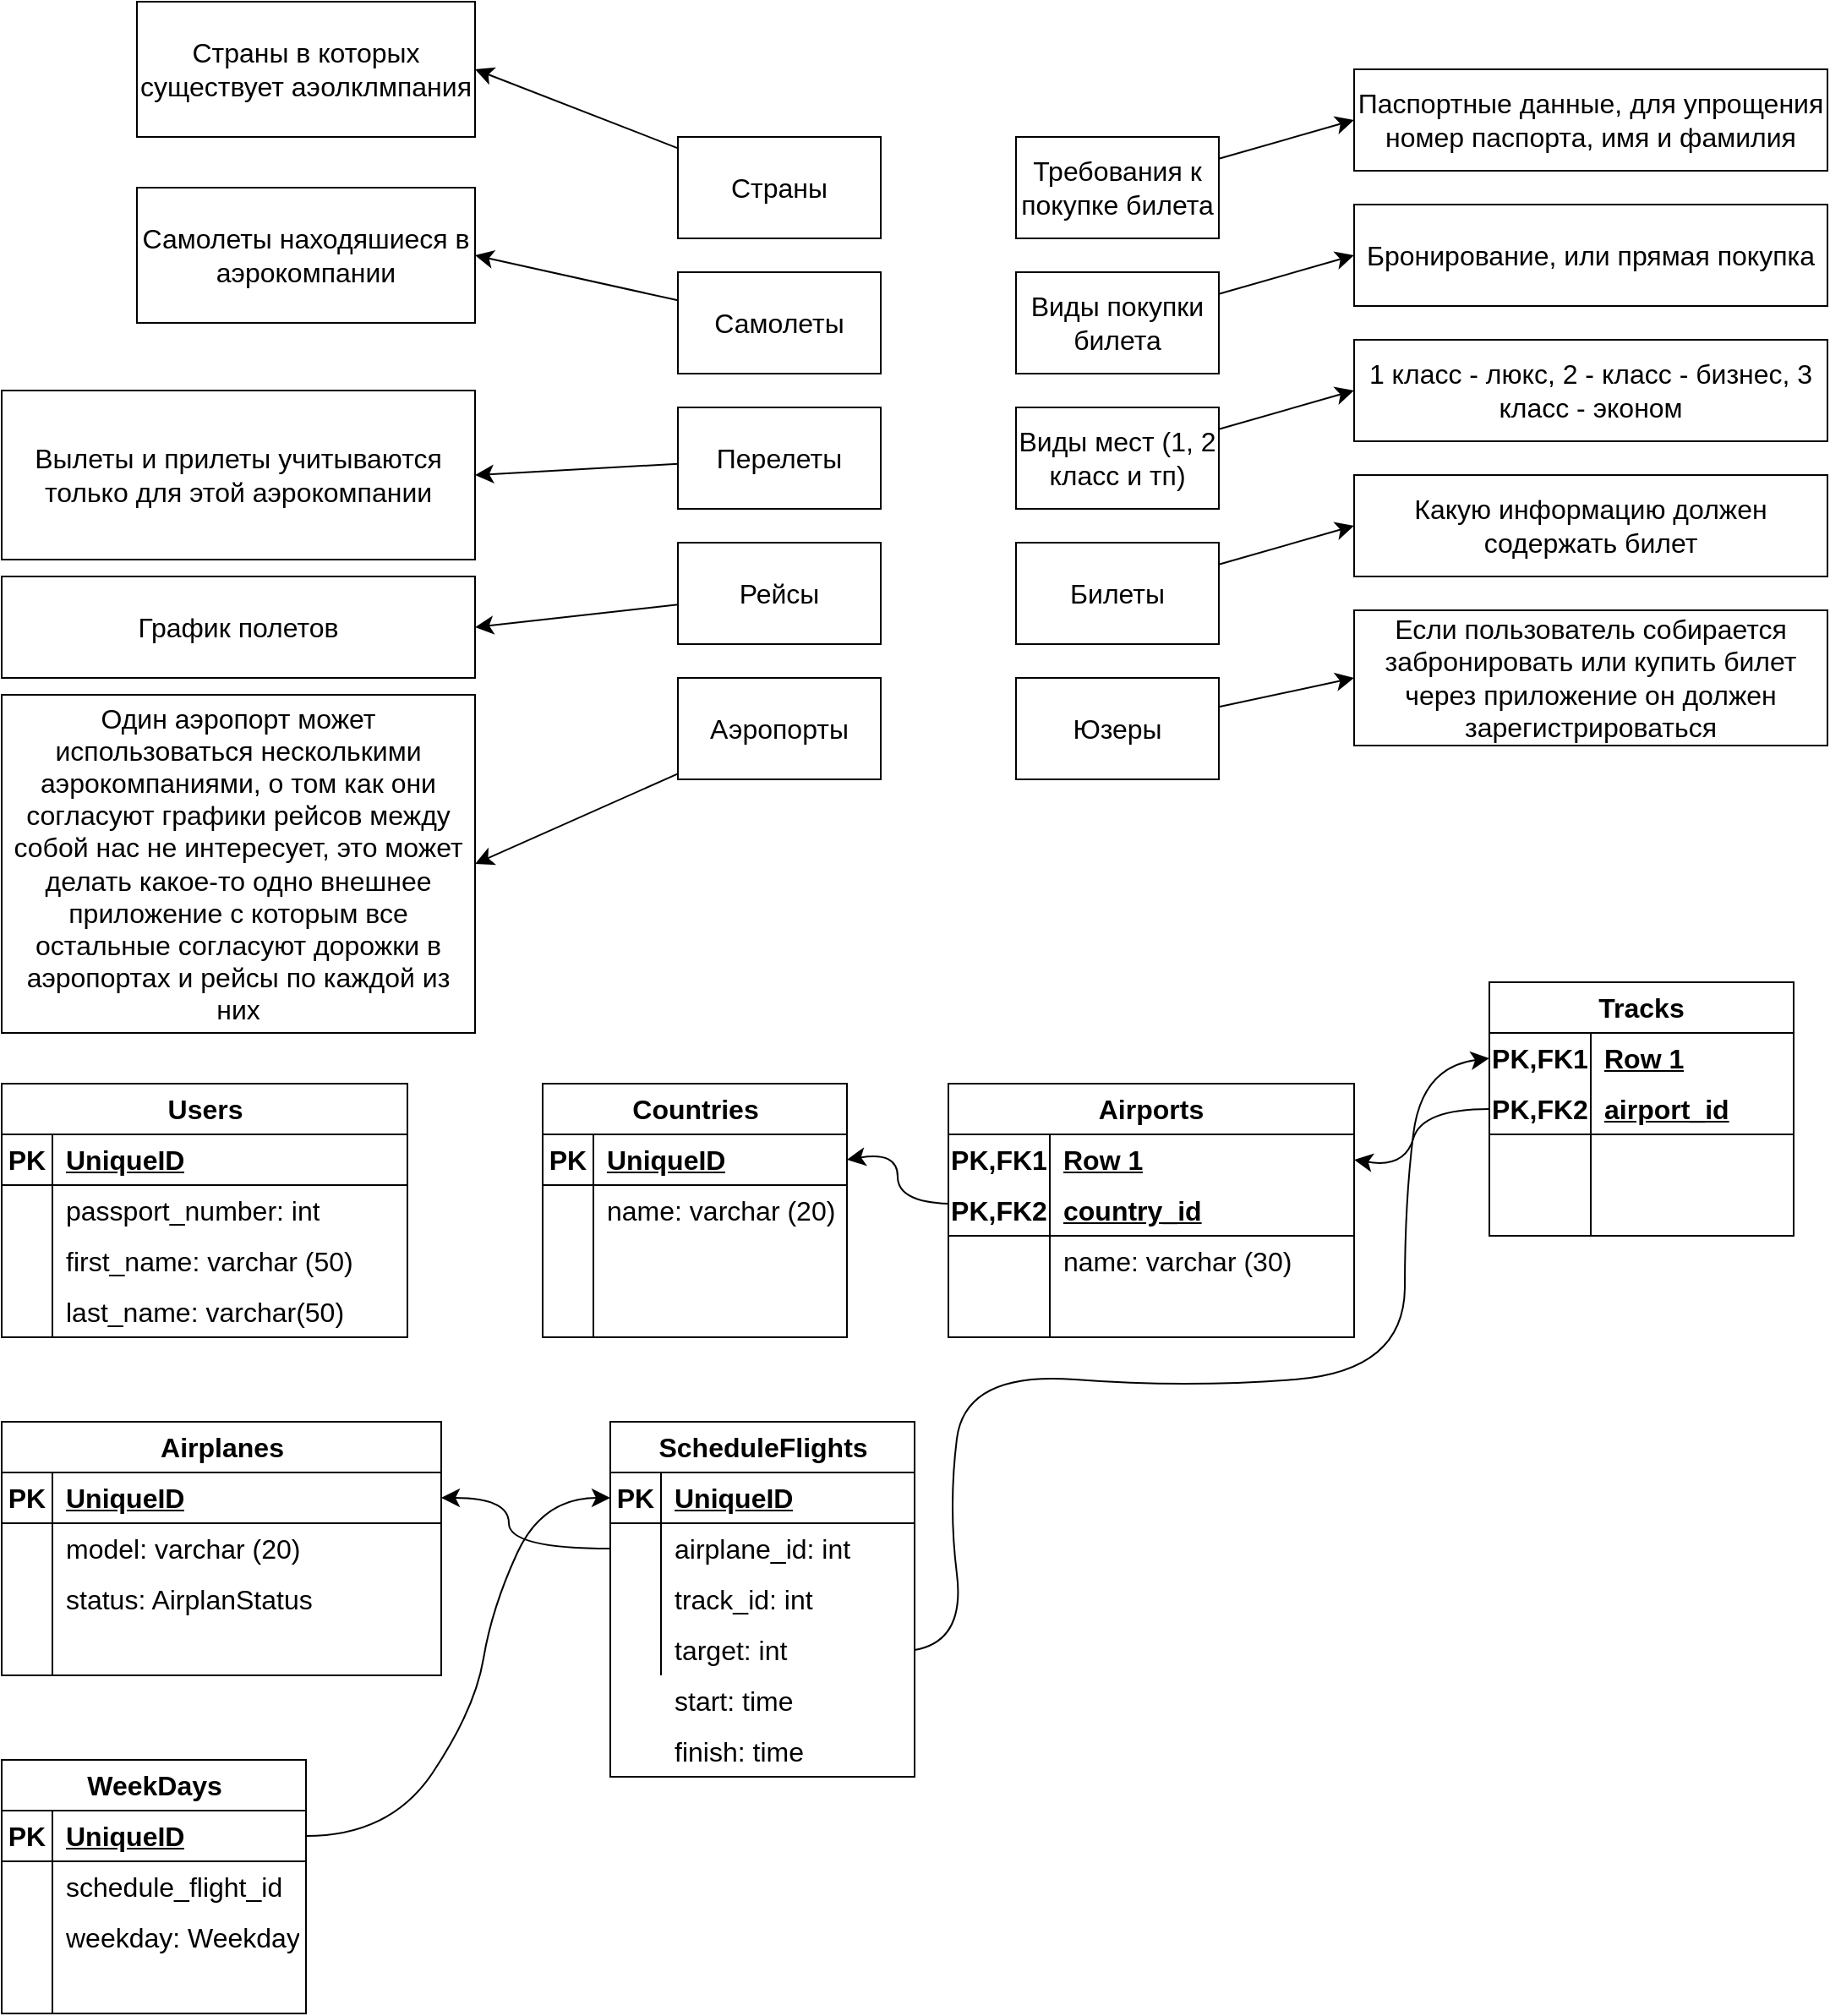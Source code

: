 <mxfile version="21.7.1" type="github">
  <diagram name="Страница — 1" id="S32pBR1Yxwfq7q0BbaRL">
    <mxGraphModel dx="2234" dy="1232" grid="1" gridSize="10" guides="1" tooltips="1" connect="1" arrows="1" fold="1" page="0" pageScale="1" pageWidth="827" pageHeight="1169" math="1" shadow="0">
      <root>
        <mxCell id="0" />
        <mxCell id="1" parent="0" />
        <mxCell id="brX-JjY1KmQOTWcL1tL5-14" style="edgeStyle=none;curved=1;rounded=0;orthogonalLoop=1;jettySize=auto;html=1;entryX=1;entryY=0.5;entryDx=0;entryDy=0;fontSize=12;startSize=8;endSize=8;" parent="1" source="brX-JjY1KmQOTWcL1tL5-3" target="brX-JjY1KmQOTWcL1tL5-13" edge="1">
          <mxGeometry relative="1" as="geometry" />
        </mxCell>
        <mxCell id="brX-JjY1KmQOTWcL1tL5-3" value="Страны" style="rounded=0;whiteSpace=wrap;html=1;fontSize=16;" parent="1" vertex="1">
          <mxGeometry x="-320" y="-80" width="120" height="60" as="geometry" />
        </mxCell>
        <mxCell id="brX-JjY1KmQOTWcL1tL5-23" style="edgeStyle=none;curved=1;rounded=0;orthogonalLoop=1;jettySize=auto;html=1;entryX=0;entryY=0.5;entryDx=0;entryDy=0;fontSize=12;startSize=8;endSize=8;" parent="1" source="brX-JjY1KmQOTWcL1tL5-4" target="brX-JjY1KmQOTWcL1tL5-22" edge="1">
          <mxGeometry relative="1" as="geometry" />
        </mxCell>
        <mxCell id="brX-JjY1KmQOTWcL1tL5-4" value="Требования к покупке билета" style="rounded=0;whiteSpace=wrap;html=1;fontSize=16;" parent="1" vertex="1">
          <mxGeometry x="-120" y="-80" width="120" height="60" as="geometry" />
        </mxCell>
        <mxCell id="brX-JjY1KmQOTWcL1tL5-16" style="edgeStyle=none;curved=1;rounded=0;orthogonalLoop=1;jettySize=auto;html=1;entryX=1;entryY=0.5;entryDx=0;entryDy=0;fontSize=12;startSize=8;endSize=8;" parent="1" source="brX-JjY1KmQOTWcL1tL5-5" target="brX-JjY1KmQOTWcL1tL5-15" edge="1">
          <mxGeometry relative="1" as="geometry" />
        </mxCell>
        <mxCell id="brX-JjY1KmQOTWcL1tL5-5" value="Самолеты" style="rounded=0;whiteSpace=wrap;html=1;fontSize=16;" parent="1" vertex="1">
          <mxGeometry x="-320" width="120" height="60" as="geometry" />
        </mxCell>
        <mxCell id="brX-JjY1KmQOTWcL1tL5-8" style="edgeStyle=none;curved=1;rounded=0;orthogonalLoop=1;jettySize=auto;html=1;entryX=1;entryY=0.5;entryDx=0;entryDy=0;fontSize=12;startSize=8;endSize=8;" parent="1" source="brX-JjY1KmQOTWcL1tL5-6" target="brX-JjY1KmQOTWcL1tL5-7" edge="1">
          <mxGeometry relative="1" as="geometry" />
        </mxCell>
        <mxCell id="brX-JjY1KmQOTWcL1tL5-6" value="Перелеты" style="rounded=0;whiteSpace=wrap;html=1;fontSize=16;" parent="1" vertex="1">
          <mxGeometry x="-320" y="80" width="120" height="60" as="geometry" />
        </mxCell>
        <mxCell id="brX-JjY1KmQOTWcL1tL5-7" value="Вылеты и прилеты учитываются только для этой аэрокомпании" style="rounded=0;whiteSpace=wrap;html=1;fontSize=16;" parent="1" vertex="1">
          <mxGeometry x="-720" y="70" width="280" height="100" as="geometry" />
        </mxCell>
        <mxCell id="brX-JjY1KmQOTWcL1tL5-166" style="edgeStyle=none;curved=1;rounded=0;orthogonalLoop=1;jettySize=auto;html=1;entryX=1;entryY=0.5;entryDx=0;entryDy=0;fontSize=12;startSize=8;endSize=8;" parent="1" source="brX-JjY1KmQOTWcL1tL5-10" target="brX-JjY1KmQOTWcL1tL5-165" edge="1">
          <mxGeometry relative="1" as="geometry" />
        </mxCell>
        <mxCell id="brX-JjY1KmQOTWcL1tL5-10" value="Рейсы" style="rounded=0;whiteSpace=wrap;html=1;fontSize=16;" parent="1" vertex="1">
          <mxGeometry x="-320" y="160" width="120" height="60" as="geometry" />
        </mxCell>
        <mxCell id="brX-JjY1KmQOTWcL1tL5-25" style="edgeStyle=none;curved=1;rounded=0;orthogonalLoop=1;jettySize=auto;html=1;entryX=0;entryY=0.5;entryDx=0;entryDy=0;fontSize=12;startSize=8;endSize=8;" parent="1" source="brX-JjY1KmQOTWcL1tL5-11" target="brX-JjY1KmQOTWcL1tL5-24" edge="1">
          <mxGeometry relative="1" as="geometry" />
        </mxCell>
        <mxCell id="brX-JjY1KmQOTWcL1tL5-11" value="Виды покупки билета" style="rounded=0;whiteSpace=wrap;html=1;fontSize=16;" parent="1" vertex="1">
          <mxGeometry x="-120" width="120" height="60" as="geometry" />
        </mxCell>
        <mxCell id="brX-JjY1KmQOTWcL1tL5-28" style="edgeStyle=none;curved=1;rounded=0;orthogonalLoop=1;jettySize=auto;html=1;entryX=0;entryY=0.5;entryDx=0;entryDy=0;fontSize=12;startSize=8;endSize=8;" parent="1" source="brX-JjY1KmQOTWcL1tL5-12" target="brX-JjY1KmQOTWcL1tL5-26" edge="1">
          <mxGeometry relative="1" as="geometry" />
        </mxCell>
        <mxCell id="brX-JjY1KmQOTWcL1tL5-12" value="Виды мест (1, 2 класс и тп)" style="rounded=0;whiteSpace=wrap;html=1;fontSize=16;" parent="1" vertex="1">
          <mxGeometry x="-120" y="80" width="120" height="60" as="geometry" />
        </mxCell>
        <mxCell id="brX-JjY1KmQOTWcL1tL5-13" value="Страны в которых существует аэолклмпания" style="rounded=0;whiteSpace=wrap;html=1;fontSize=16;" parent="1" vertex="1">
          <mxGeometry x="-640" y="-160" width="200" height="80" as="geometry" />
        </mxCell>
        <mxCell id="brX-JjY1KmQOTWcL1tL5-15" value="Самолеты находяшиеся в аэрокомпании" style="rounded=0;whiteSpace=wrap;html=1;fontSize=16;" parent="1" vertex="1">
          <mxGeometry x="-640" y="-50" width="200" height="80" as="geometry" />
        </mxCell>
        <mxCell id="brX-JjY1KmQOTWcL1tL5-19" style="edgeStyle=none;curved=1;rounded=0;orthogonalLoop=1;jettySize=auto;html=1;entryX=1;entryY=0.5;entryDx=0;entryDy=0;fontSize=12;startSize=8;endSize=8;" parent="1" source="brX-JjY1KmQOTWcL1tL5-17" target="brX-JjY1KmQOTWcL1tL5-18" edge="1">
          <mxGeometry relative="1" as="geometry" />
        </mxCell>
        <mxCell id="brX-JjY1KmQOTWcL1tL5-17" value="Аэропорты" style="rounded=0;whiteSpace=wrap;html=1;fontSize=16;" parent="1" vertex="1">
          <mxGeometry x="-320" y="240" width="120" height="60" as="geometry" />
        </mxCell>
        <mxCell id="brX-JjY1KmQOTWcL1tL5-18" value="Один аэропорт может использоваться несколькими аэрокомпаниями, о том как они согласуют графики рейсов между собой нас не интересует, это может делать какое-то одно внешнее приложение с которым все остальные согласуют дорожки в аэропортах и рейсы по каждой из них" style="rounded=0;whiteSpace=wrap;html=1;fontSize=16;" parent="1" vertex="1">
          <mxGeometry x="-720" y="250" width="280" height="200" as="geometry" />
        </mxCell>
        <mxCell id="brX-JjY1KmQOTWcL1tL5-32" style="edgeStyle=none;curved=1;rounded=0;orthogonalLoop=1;jettySize=auto;html=1;entryX=0;entryY=0.5;entryDx=0;entryDy=0;fontSize=12;startSize=8;endSize=8;" parent="1" source="brX-JjY1KmQOTWcL1tL5-21" target="brX-JjY1KmQOTWcL1tL5-29" edge="1">
          <mxGeometry relative="1" as="geometry" />
        </mxCell>
        <mxCell id="brX-JjY1KmQOTWcL1tL5-21" value="Билеты" style="rounded=0;whiteSpace=wrap;html=1;fontSize=16;" parent="1" vertex="1">
          <mxGeometry x="-120" y="160" width="120" height="60" as="geometry" />
        </mxCell>
        <mxCell id="brX-JjY1KmQOTWcL1tL5-22" value="Паспортные данные, для упрощения номер паспорта, имя и фамилия" style="rounded=0;whiteSpace=wrap;html=1;fontSize=16;" parent="1" vertex="1">
          <mxGeometry x="80" y="-120" width="280" height="60" as="geometry" />
        </mxCell>
        <mxCell id="brX-JjY1KmQOTWcL1tL5-24" value="Бронирование, или прямая покупка" style="rounded=0;whiteSpace=wrap;html=1;fontSize=16;" parent="1" vertex="1">
          <mxGeometry x="80" y="-40" width="280" height="60" as="geometry" />
        </mxCell>
        <mxCell id="brX-JjY1KmQOTWcL1tL5-26" value="1 класс - люкс, 2 - класс - бизнес, 3 класс - эконом" style="rounded=0;whiteSpace=wrap;html=1;fontSize=16;" parent="1" vertex="1">
          <mxGeometry x="80" y="40" width="280" height="60" as="geometry" />
        </mxCell>
        <mxCell id="brX-JjY1KmQOTWcL1tL5-29" value="Какую информацию должен содержать билет" style="rounded=0;whiteSpace=wrap;html=1;fontSize=16;" parent="1" vertex="1">
          <mxGeometry x="80" y="120" width="280" height="60" as="geometry" />
        </mxCell>
        <mxCell id="brX-JjY1KmQOTWcL1tL5-33" value="Users" style="shape=table;startSize=30;container=1;collapsible=1;childLayout=tableLayout;fixedRows=1;rowLines=0;fontStyle=1;align=center;resizeLast=1;html=1;fontSize=16;" parent="1" vertex="1">
          <mxGeometry x="-720" y="480" width="240" height="150" as="geometry" />
        </mxCell>
        <mxCell id="brX-JjY1KmQOTWcL1tL5-34" value="" style="shape=tableRow;horizontal=0;startSize=0;swimlaneHead=0;swimlaneBody=0;fillColor=none;collapsible=0;dropTarget=0;points=[[0,0.5],[1,0.5]];portConstraint=eastwest;top=0;left=0;right=0;bottom=1;fontSize=16;" parent="brX-JjY1KmQOTWcL1tL5-33" vertex="1">
          <mxGeometry y="30" width="240" height="30" as="geometry" />
        </mxCell>
        <mxCell id="brX-JjY1KmQOTWcL1tL5-35" value="PK" style="shape=partialRectangle;connectable=0;fillColor=none;top=0;left=0;bottom=0;right=0;fontStyle=1;overflow=hidden;whiteSpace=wrap;html=1;fontSize=16;" parent="brX-JjY1KmQOTWcL1tL5-34" vertex="1">
          <mxGeometry width="30" height="30" as="geometry">
            <mxRectangle width="30" height="30" as="alternateBounds" />
          </mxGeometry>
        </mxCell>
        <mxCell id="brX-JjY1KmQOTWcL1tL5-36" value="UniqueID" style="shape=partialRectangle;connectable=0;fillColor=none;top=0;left=0;bottom=0;right=0;align=left;spacingLeft=6;fontStyle=5;overflow=hidden;whiteSpace=wrap;html=1;fontSize=16;" parent="brX-JjY1KmQOTWcL1tL5-34" vertex="1">
          <mxGeometry x="30" width="210" height="30" as="geometry">
            <mxRectangle width="210" height="30" as="alternateBounds" />
          </mxGeometry>
        </mxCell>
        <mxCell id="brX-JjY1KmQOTWcL1tL5-37" value="" style="shape=tableRow;horizontal=0;startSize=0;swimlaneHead=0;swimlaneBody=0;fillColor=none;collapsible=0;dropTarget=0;points=[[0,0.5],[1,0.5]];portConstraint=eastwest;top=0;left=0;right=0;bottom=0;fontSize=16;" parent="brX-JjY1KmQOTWcL1tL5-33" vertex="1">
          <mxGeometry y="60" width="240" height="30" as="geometry" />
        </mxCell>
        <mxCell id="brX-JjY1KmQOTWcL1tL5-38" value="" style="shape=partialRectangle;connectable=0;fillColor=none;top=0;left=0;bottom=0;right=0;editable=1;overflow=hidden;whiteSpace=wrap;html=1;fontSize=16;" parent="brX-JjY1KmQOTWcL1tL5-37" vertex="1">
          <mxGeometry width="30" height="30" as="geometry">
            <mxRectangle width="30" height="30" as="alternateBounds" />
          </mxGeometry>
        </mxCell>
        <mxCell id="brX-JjY1KmQOTWcL1tL5-39" value="passport_number: int" style="shape=partialRectangle;connectable=0;fillColor=none;top=0;left=0;bottom=0;right=0;align=left;spacingLeft=6;overflow=hidden;whiteSpace=wrap;html=1;fontSize=16;" parent="brX-JjY1KmQOTWcL1tL5-37" vertex="1">
          <mxGeometry x="30" width="210" height="30" as="geometry">
            <mxRectangle width="210" height="30" as="alternateBounds" />
          </mxGeometry>
        </mxCell>
        <mxCell id="brX-JjY1KmQOTWcL1tL5-40" value="" style="shape=tableRow;horizontal=0;startSize=0;swimlaneHead=0;swimlaneBody=0;fillColor=none;collapsible=0;dropTarget=0;points=[[0,0.5],[1,0.5]];portConstraint=eastwest;top=0;left=0;right=0;bottom=0;fontSize=16;" parent="brX-JjY1KmQOTWcL1tL5-33" vertex="1">
          <mxGeometry y="90" width="240" height="30" as="geometry" />
        </mxCell>
        <mxCell id="brX-JjY1KmQOTWcL1tL5-41" value="" style="shape=partialRectangle;connectable=0;fillColor=none;top=0;left=0;bottom=0;right=0;editable=1;overflow=hidden;whiteSpace=wrap;html=1;fontSize=16;" parent="brX-JjY1KmQOTWcL1tL5-40" vertex="1">
          <mxGeometry width="30" height="30" as="geometry">
            <mxRectangle width="30" height="30" as="alternateBounds" />
          </mxGeometry>
        </mxCell>
        <mxCell id="brX-JjY1KmQOTWcL1tL5-42" value="first_name: varchar (50)" style="shape=partialRectangle;connectable=0;fillColor=none;top=0;left=0;bottom=0;right=0;align=left;spacingLeft=6;overflow=hidden;whiteSpace=wrap;html=1;fontSize=16;" parent="brX-JjY1KmQOTWcL1tL5-40" vertex="1">
          <mxGeometry x="30" width="210" height="30" as="geometry">
            <mxRectangle width="210" height="30" as="alternateBounds" />
          </mxGeometry>
        </mxCell>
        <mxCell id="brX-JjY1KmQOTWcL1tL5-43" value="" style="shape=tableRow;horizontal=0;startSize=0;swimlaneHead=0;swimlaneBody=0;fillColor=none;collapsible=0;dropTarget=0;points=[[0,0.5],[1,0.5]];portConstraint=eastwest;top=0;left=0;right=0;bottom=0;fontSize=16;" parent="brX-JjY1KmQOTWcL1tL5-33" vertex="1">
          <mxGeometry y="120" width="240" height="30" as="geometry" />
        </mxCell>
        <mxCell id="brX-JjY1KmQOTWcL1tL5-44" value="" style="shape=partialRectangle;connectable=0;fillColor=none;top=0;left=0;bottom=0;right=0;editable=1;overflow=hidden;whiteSpace=wrap;html=1;fontSize=16;" parent="brX-JjY1KmQOTWcL1tL5-43" vertex="1">
          <mxGeometry width="30" height="30" as="geometry">
            <mxRectangle width="30" height="30" as="alternateBounds" />
          </mxGeometry>
        </mxCell>
        <mxCell id="brX-JjY1KmQOTWcL1tL5-45" value="last_name: varchar(50)" style="shape=partialRectangle;connectable=0;fillColor=none;top=0;left=0;bottom=0;right=0;align=left;spacingLeft=6;overflow=hidden;whiteSpace=wrap;html=1;fontSize=16;" parent="brX-JjY1KmQOTWcL1tL5-43" vertex="1">
          <mxGeometry x="30" width="210" height="30" as="geometry">
            <mxRectangle width="210" height="30" as="alternateBounds" />
          </mxGeometry>
        </mxCell>
        <mxCell id="brX-JjY1KmQOTWcL1tL5-74" style="edgeStyle=none;curved=1;rounded=0;orthogonalLoop=1;jettySize=auto;html=1;entryX=0;entryY=0.5;entryDx=0;entryDy=0;fontSize=12;startSize=8;endSize=8;" parent="1" source="brX-JjY1KmQOTWcL1tL5-46" target="brX-JjY1KmQOTWcL1tL5-73" edge="1">
          <mxGeometry relative="1" as="geometry" />
        </mxCell>
        <mxCell id="brX-JjY1KmQOTWcL1tL5-46" value="Юзеры" style="rounded=0;whiteSpace=wrap;html=1;fontSize=16;" parent="1" vertex="1">
          <mxGeometry x="-120" y="240" width="120" height="60" as="geometry" />
        </mxCell>
        <mxCell id="brX-JjY1KmQOTWcL1tL5-60" value="Airplanes" style="shape=table;startSize=30;container=1;collapsible=1;childLayout=tableLayout;fixedRows=1;rowLines=0;fontStyle=1;align=center;resizeLast=1;html=1;fontSize=16;" parent="1" vertex="1">
          <mxGeometry x="-720" y="680" width="260" height="150" as="geometry" />
        </mxCell>
        <mxCell id="brX-JjY1KmQOTWcL1tL5-61" value="" style="shape=tableRow;horizontal=0;startSize=0;swimlaneHead=0;swimlaneBody=0;fillColor=none;collapsible=0;dropTarget=0;points=[[0,0.5],[1,0.5]];portConstraint=eastwest;top=0;left=0;right=0;bottom=1;fontSize=16;" parent="brX-JjY1KmQOTWcL1tL5-60" vertex="1">
          <mxGeometry y="30" width="260" height="30" as="geometry" />
        </mxCell>
        <mxCell id="brX-JjY1KmQOTWcL1tL5-62" value="PK" style="shape=partialRectangle;connectable=0;fillColor=none;top=0;left=0;bottom=0;right=0;fontStyle=1;overflow=hidden;whiteSpace=wrap;html=1;fontSize=16;" parent="brX-JjY1KmQOTWcL1tL5-61" vertex="1">
          <mxGeometry width="30" height="30" as="geometry">
            <mxRectangle width="30" height="30" as="alternateBounds" />
          </mxGeometry>
        </mxCell>
        <mxCell id="brX-JjY1KmQOTWcL1tL5-63" value="UniqueID" style="shape=partialRectangle;connectable=0;fillColor=none;top=0;left=0;bottom=0;right=0;align=left;spacingLeft=6;fontStyle=5;overflow=hidden;whiteSpace=wrap;html=1;fontSize=16;" parent="brX-JjY1KmQOTWcL1tL5-61" vertex="1">
          <mxGeometry x="30" width="230" height="30" as="geometry">
            <mxRectangle width="230" height="30" as="alternateBounds" />
          </mxGeometry>
        </mxCell>
        <mxCell id="brX-JjY1KmQOTWcL1tL5-64" value="" style="shape=tableRow;horizontal=0;startSize=0;swimlaneHead=0;swimlaneBody=0;fillColor=none;collapsible=0;dropTarget=0;points=[[0,0.5],[1,0.5]];portConstraint=eastwest;top=0;left=0;right=0;bottom=0;fontSize=16;" parent="brX-JjY1KmQOTWcL1tL5-60" vertex="1">
          <mxGeometry y="60" width="260" height="30" as="geometry" />
        </mxCell>
        <mxCell id="brX-JjY1KmQOTWcL1tL5-65" value="" style="shape=partialRectangle;connectable=0;fillColor=none;top=0;left=0;bottom=0;right=0;editable=1;overflow=hidden;whiteSpace=wrap;html=1;fontSize=16;" parent="brX-JjY1KmQOTWcL1tL5-64" vertex="1">
          <mxGeometry width="30" height="30" as="geometry">
            <mxRectangle width="30" height="30" as="alternateBounds" />
          </mxGeometry>
        </mxCell>
        <mxCell id="brX-JjY1KmQOTWcL1tL5-66" value="model: varchar (20)" style="shape=partialRectangle;connectable=0;fillColor=none;top=0;left=0;bottom=0;right=0;align=left;spacingLeft=6;overflow=hidden;whiteSpace=wrap;html=1;fontSize=16;" parent="brX-JjY1KmQOTWcL1tL5-64" vertex="1">
          <mxGeometry x="30" width="230" height="30" as="geometry">
            <mxRectangle width="230" height="30" as="alternateBounds" />
          </mxGeometry>
        </mxCell>
        <mxCell id="brX-JjY1KmQOTWcL1tL5-67" value="" style="shape=tableRow;horizontal=0;startSize=0;swimlaneHead=0;swimlaneBody=0;fillColor=none;collapsible=0;dropTarget=0;points=[[0,0.5],[1,0.5]];portConstraint=eastwest;top=0;left=0;right=0;bottom=0;fontSize=16;" parent="brX-JjY1KmQOTWcL1tL5-60" vertex="1">
          <mxGeometry y="90" width="260" height="30" as="geometry" />
        </mxCell>
        <mxCell id="brX-JjY1KmQOTWcL1tL5-68" value="" style="shape=partialRectangle;connectable=0;fillColor=none;top=0;left=0;bottom=0;right=0;editable=1;overflow=hidden;whiteSpace=wrap;html=1;fontSize=16;" parent="brX-JjY1KmQOTWcL1tL5-67" vertex="1">
          <mxGeometry width="30" height="30" as="geometry">
            <mxRectangle width="30" height="30" as="alternateBounds" />
          </mxGeometry>
        </mxCell>
        <mxCell id="brX-JjY1KmQOTWcL1tL5-69" value="status: AirplanStatus" style="shape=partialRectangle;connectable=0;fillColor=none;top=0;left=0;bottom=0;right=0;align=left;spacingLeft=6;overflow=hidden;whiteSpace=wrap;html=1;fontSize=16;" parent="brX-JjY1KmQOTWcL1tL5-67" vertex="1">
          <mxGeometry x="30" width="230" height="30" as="geometry">
            <mxRectangle width="230" height="30" as="alternateBounds" />
          </mxGeometry>
        </mxCell>
        <mxCell id="brX-JjY1KmQOTWcL1tL5-70" value="" style="shape=tableRow;horizontal=0;startSize=0;swimlaneHead=0;swimlaneBody=0;fillColor=none;collapsible=0;dropTarget=0;points=[[0,0.5],[1,0.5]];portConstraint=eastwest;top=0;left=0;right=0;bottom=0;fontSize=16;" parent="brX-JjY1KmQOTWcL1tL5-60" vertex="1">
          <mxGeometry y="120" width="260" height="30" as="geometry" />
        </mxCell>
        <mxCell id="brX-JjY1KmQOTWcL1tL5-71" value="" style="shape=partialRectangle;connectable=0;fillColor=none;top=0;left=0;bottom=0;right=0;editable=1;overflow=hidden;whiteSpace=wrap;html=1;fontSize=16;" parent="brX-JjY1KmQOTWcL1tL5-70" vertex="1">
          <mxGeometry width="30" height="30" as="geometry">
            <mxRectangle width="30" height="30" as="alternateBounds" />
          </mxGeometry>
        </mxCell>
        <mxCell id="brX-JjY1KmQOTWcL1tL5-72" value="" style="shape=partialRectangle;connectable=0;fillColor=none;top=0;left=0;bottom=0;right=0;align=left;spacingLeft=6;overflow=hidden;whiteSpace=wrap;html=1;fontSize=16;" parent="brX-JjY1KmQOTWcL1tL5-70" vertex="1">
          <mxGeometry x="30" width="230" height="30" as="geometry">
            <mxRectangle width="230" height="30" as="alternateBounds" />
          </mxGeometry>
        </mxCell>
        <mxCell id="brX-JjY1KmQOTWcL1tL5-73" value="Если пользователь собирается забронировать или купить билет через приложение он должен зарегистрироваться" style="rounded=0;whiteSpace=wrap;html=1;fontSize=16;" parent="1" vertex="1">
          <mxGeometry x="80" y="200" width="280" height="80" as="geometry" />
        </mxCell>
        <mxCell id="brX-JjY1KmQOTWcL1tL5-75" value="Countries" style="shape=table;startSize=30;container=1;collapsible=1;childLayout=tableLayout;fixedRows=1;rowLines=0;fontStyle=1;align=center;resizeLast=1;html=1;fontSize=16;" parent="1" vertex="1">
          <mxGeometry x="-400" y="480" width="180" height="150" as="geometry" />
        </mxCell>
        <mxCell id="brX-JjY1KmQOTWcL1tL5-76" value="" style="shape=tableRow;horizontal=0;startSize=0;swimlaneHead=0;swimlaneBody=0;fillColor=none;collapsible=0;dropTarget=0;points=[[0,0.5],[1,0.5]];portConstraint=eastwest;top=0;left=0;right=0;bottom=1;fontSize=16;" parent="brX-JjY1KmQOTWcL1tL5-75" vertex="1">
          <mxGeometry y="30" width="180" height="30" as="geometry" />
        </mxCell>
        <mxCell id="brX-JjY1KmQOTWcL1tL5-77" value="PK" style="shape=partialRectangle;connectable=0;fillColor=none;top=0;left=0;bottom=0;right=0;fontStyle=1;overflow=hidden;whiteSpace=wrap;html=1;fontSize=16;" parent="brX-JjY1KmQOTWcL1tL5-76" vertex="1">
          <mxGeometry width="30" height="30" as="geometry">
            <mxRectangle width="30" height="30" as="alternateBounds" />
          </mxGeometry>
        </mxCell>
        <mxCell id="brX-JjY1KmQOTWcL1tL5-78" value="UniqueID" style="shape=partialRectangle;connectable=0;fillColor=none;top=0;left=0;bottom=0;right=0;align=left;spacingLeft=6;fontStyle=5;overflow=hidden;whiteSpace=wrap;html=1;fontSize=16;" parent="brX-JjY1KmQOTWcL1tL5-76" vertex="1">
          <mxGeometry x="30" width="150" height="30" as="geometry">
            <mxRectangle width="150" height="30" as="alternateBounds" />
          </mxGeometry>
        </mxCell>
        <mxCell id="brX-JjY1KmQOTWcL1tL5-79" value="" style="shape=tableRow;horizontal=0;startSize=0;swimlaneHead=0;swimlaneBody=0;fillColor=none;collapsible=0;dropTarget=0;points=[[0,0.5],[1,0.5]];portConstraint=eastwest;top=0;left=0;right=0;bottom=0;fontSize=16;" parent="brX-JjY1KmQOTWcL1tL5-75" vertex="1">
          <mxGeometry y="60" width="180" height="30" as="geometry" />
        </mxCell>
        <mxCell id="brX-JjY1KmQOTWcL1tL5-80" value="" style="shape=partialRectangle;connectable=0;fillColor=none;top=0;left=0;bottom=0;right=0;editable=1;overflow=hidden;whiteSpace=wrap;html=1;fontSize=16;" parent="brX-JjY1KmQOTWcL1tL5-79" vertex="1">
          <mxGeometry width="30" height="30" as="geometry">
            <mxRectangle width="30" height="30" as="alternateBounds" />
          </mxGeometry>
        </mxCell>
        <mxCell id="brX-JjY1KmQOTWcL1tL5-81" value="name: varchar (20)" style="shape=partialRectangle;connectable=0;fillColor=none;top=0;left=0;bottom=0;right=0;align=left;spacingLeft=6;overflow=hidden;whiteSpace=wrap;html=1;fontSize=16;" parent="brX-JjY1KmQOTWcL1tL5-79" vertex="1">
          <mxGeometry x="30" width="150" height="30" as="geometry">
            <mxRectangle width="150" height="30" as="alternateBounds" />
          </mxGeometry>
        </mxCell>
        <mxCell id="brX-JjY1KmQOTWcL1tL5-82" value="" style="shape=tableRow;horizontal=0;startSize=0;swimlaneHead=0;swimlaneBody=0;fillColor=none;collapsible=0;dropTarget=0;points=[[0,0.5],[1,0.5]];portConstraint=eastwest;top=0;left=0;right=0;bottom=0;fontSize=16;" parent="brX-JjY1KmQOTWcL1tL5-75" vertex="1">
          <mxGeometry y="90" width="180" height="30" as="geometry" />
        </mxCell>
        <mxCell id="brX-JjY1KmQOTWcL1tL5-83" value="" style="shape=partialRectangle;connectable=0;fillColor=none;top=0;left=0;bottom=0;right=0;editable=1;overflow=hidden;whiteSpace=wrap;html=1;fontSize=16;" parent="brX-JjY1KmQOTWcL1tL5-82" vertex="1">
          <mxGeometry width="30" height="30" as="geometry">
            <mxRectangle width="30" height="30" as="alternateBounds" />
          </mxGeometry>
        </mxCell>
        <mxCell id="brX-JjY1KmQOTWcL1tL5-84" value="" style="shape=partialRectangle;connectable=0;fillColor=none;top=0;left=0;bottom=0;right=0;align=left;spacingLeft=6;overflow=hidden;whiteSpace=wrap;html=1;fontSize=16;" parent="brX-JjY1KmQOTWcL1tL5-82" vertex="1">
          <mxGeometry x="30" width="150" height="30" as="geometry">
            <mxRectangle width="150" height="30" as="alternateBounds" />
          </mxGeometry>
        </mxCell>
        <mxCell id="brX-JjY1KmQOTWcL1tL5-85" value="" style="shape=tableRow;horizontal=0;startSize=0;swimlaneHead=0;swimlaneBody=0;fillColor=none;collapsible=0;dropTarget=0;points=[[0,0.5],[1,0.5]];portConstraint=eastwest;top=0;left=0;right=0;bottom=0;fontSize=16;" parent="brX-JjY1KmQOTWcL1tL5-75" vertex="1">
          <mxGeometry y="120" width="180" height="30" as="geometry" />
        </mxCell>
        <mxCell id="brX-JjY1KmQOTWcL1tL5-86" value="" style="shape=partialRectangle;connectable=0;fillColor=none;top=0;left=0;bottom=0;right=0;editable=1;overflow=hidden;whiteSpace=wrap;html=1;fontSize=16;" parent="brX-JjY1KmQOTWcL1tL5-85" vertex="1">
          <mxGeometry width="30" height="30" as="geometry">
            <mxRectangle width="30" height="30" as="alternateBounds" />
          </mxGeometry>
        </mxCell>
        <mxCell id="brX-JjY1KmQOTWcL1tL5-87" value="" style="shape=partialRectangle;connectable=0;fillColor=none;top=0;left=0;bottom=0;right=0;align=left;spacingLeft=6;overflow=hidden;whiteSpace=wrap;html=1;fontSize=16;" parent="brX-JjY1KmQOTWcL1tL5-85" vertex="1">
          <mxGeometry x="30" width="150" height="30" as="geometry">
            <mxRectangle width="150" height="30" as="alternateBounds" />
          </mxGeometry>
        </mxCell>
        <mxCell id="brX-JjY1KmQOTWcL1tL5-117" style="edgeStyle=none;curved=1;rounded=0;orthogonalLoop=1;jettySize=auto;html=1;entryX=1;entryY=0.5;entryDx=0;entryDy=0;fontSize=12;startSize=8;endSize=8;" parent="1" source="brX-JjY1KmQOTWcL1tL5-101" target="brX-JjY1KmQOTWcL1tL5-76" edge="1">
          <mxGeometry relative="1" as="geometry">
            <Array as="points">
              <mxPoint x="-190" y="550" />
              <mxPoint x="-190" y="520" />
            </Array>
          </mxGeometry>
        </mxCell>
        <mxCell id="brX-JjY1KmQOTWcL1tL5-101" value="Airports" style="shape=table;startSize=30;container=1;collapsible=1;childLayout=tableLayout;fixedRows=1;rowLines=0;fontStyle=1;align=center;resizeLast=1;html=1;whiteSpace=wrap;fontSize=16;" parent="1" vertex="1">
          <mxGeometry x="-160" y="480" width="240" height="150" as="geometry" />
        </mxCell>
        <mxCell id="brX-JjY1KmQOTWcL1tL5-102" value="" style="shape=tableRow;horizontal=0;startSize=0;swimlaneHead=0;swimlaneBody=0;fillColor=none;collapsible=0;dropTarget=0;points=[[0,0.5],[1,0.5]];portConstraint=eastwest;top=0;left=0;right=0;bottom=0;html=1;fontSize=16;" parent="brX-JjY1KmQOTWcL1tL5-101" vertex="1">
          <mxGeometry y="30" width="240" height="30" as="geometry" />
        </mxCell>
        <mxCell id="brX-JjY1KmQOTWcL1tL5-103" value="PK,FK1" style="shape=partialRectangle;connectable=0;fillColor=none;top=0;left=0;bottom=0;right=0;fontStyle=1;overflow=hidden;html=1;whiteSpace=wrap;fontSize=16;" parent="brX-JjY1KmQOTWcL1tL5-102" vertex="1">
          <mxGeometry width="60" height="30" as="geometry">
            <mxRectangle width="60" height="30" as="alternateBounds" />
          </mxGeometry>
        </mxCell>
        <mxCell id="brX-JjY1KmQOTWcL1tL5-104" value="Row 1" style="shape=partialRectangle;connectable=0;fillColor=none;top=0;left=0;bottom=0;right=0;align=left;spacingLeft=6;fontStyle=5;overflow=hidden;html=1;whiteSpace=wrap;fontSize=16;" parent="brX-JjY1KmQOTWcL1tL5-102" vertex="1">
          <mxGeometry x="60" width="180" height="30" as="geometry">
            <mxRectangle width="180" height="30" as="alternateBounds" />
          </mxGeometry>
        </mxCell>
        <mxCell id="brX-JjY1KmQOTWcL1tL5-105" value="" style="shape=tableRow;horizontal=0;startSize=0;swimlaneHead=0;swimlaneBody=0;fillColor=none;collapsible=0;dropTarget=0;points=[[0,0.5],[1,0.5]];portConstraint=eastwest;top=0;left=0;right=0;bottom=1;html=1;fontSize=16;" parent="brX-JjY1KmQOTWcL1tL5-101" vertex="1">
          <mxGeometry y="60" width="240" height="30" as="geometry" />
        </mxCell>
        <mxCell id="brX-JjY1KmQOTWcL1tL5-106" value="PK,FK2" style="shape=partialRectangle;connectable=0;fillColor=none;top=0;left=0;bottom=0;right=0;fontStyle=1;overflow=hidden;html=1;whiteSpace=wrap;fontSize=16;" parent="brX-JjY1KmQOTWcL1tL5-105" vertex="1">
          <mxGeometry width="60" height="30" as="geometry">
            <mxRectangle width="60" height="30" as="alternateBounds" />
          </mxGeometry>
        </mxCell>
        <mxCell id="brX-JjY1KmQOTWcL1tL5-107" value="country_id" style="shape=partialRectangle;connectable=0;fillColor=none;top=0;left=0;bottom=0;right=0;align=left;spacingLeft=6;fontStyle=5;overflow=hidden;html=1;whiteSpace=wrap;fontSize=16;" parent="brX-JjY1KmQOTWcL1tL5-105" vertex="1">
          <mxGeometry x="60" width="180" height="30" as="geometry">
            <mxRectangle width="180" height="30" as="alternateBounds" />
          </mxGeometry>
        </mxCell>
        <mxCell id="brX-JjY1KmQOTWcL1tL5-108" value="" style="shape=tableRow;horizontal=0;startSize=0;swimlaneHead=0;swimlaneBody=0;fillColor=none;collapsible=0;dropTarget=0;points=[[0,0.5],[1,0.5]];portConstraint=eastwest;top=0;left=0;right=0;bottom=0;html=1;fontSize=16;" parent="brX-JjY1KmQOTWcL1tL5-101" vertex="1">
          <mxGeometry y="90" width="240" height="30" as="geometry" />
        </mxCell>
        <mxCell id="brX-JjY1KmQOTWcL1tL5-109" value="" style="shape=partialRectangle;connectable=0;fillColor=none;top=0;left=0;bottom=0;right=0;editable=1;overflow=hidden;html=1;whiteSpace=wrap;fontSize=16;" parent="brX-JjY1KmQOTWcL1tL5-108" vertex="1">
          <mxGeometry width="60" height="30" as="geometry">
            <mxRectangle width="60" height="30" as="alternateBounds" />
          </mxGeometry>
        </mxCell>
        <mxCell id="brX-JjY1KmQOTWcL1tL5-110" value="name: varchar (30)" style="shape=partialRectangle;connectable=0;fillColor=none;top=0;left=0;bottom=0;right=0;align=left;spacingLeft=6;overflow=hidden;html=1;whiteSpace=wrap;fontSize=16;" parent="brX-JjY1KmQOTWcL1tL5-108" vertex="1">
          <mxGeometry x="60" width="180" height="30" as="geometry">
            <mxRectangle width="180" height="30" as="alternateBounds" />
          </mxGeometry>
        </mxCell>
        <mxCell id="brX-JjY1KmQOTWcL1tL5-111" value="" style="shape=tableRow;horizontal=0;startSize=0;swimlaneHead=0;swimlaneBody=0;fillColor=none;collapsible=0;dropTarget=0;points=[[0,0.5],[1,0.5]];portConstraint=eastwest;top=0;left=0;right=0;bottom=0;html=1;fontSize=16;" parent="brX-JjY1KmQOTWcL1tL5-101" vertex="1">
          <mxGeometry y="120" width="240" height="30" as="geometry" />
        </mxCell>
        <mxCell id="brX-JjY1KmQOTWcL1tL5-112" value="" style="shape=partialRectangle;connectable=0;fillColor=none;top=0;left=0;bottom=0;right=0;editable=1;overflow=hidden;html=1;whiteSpace=wrap;fontSize=16;" parent="brX-JjY1KmQOTWcL1tL5-111" vertex="1">
          <mxGeometry width="60" height="30" as="geometry">
            <mxRectangle width="60" height="30" as="alternateBounds" />
          </mxGeometry>
        </mxCell>
        <mxCell id="brX-JjY1KmQOTWcL1tL5-113" value="" style="shape=partialRectangle;connectable=0;fillColor=none;top=0;left=0;bottom=0;right=0;align=left;spacingLeft=6;overflow=hidden;html=1;whiteSpace=wrap;fontSize=16;" parent="brX-JjY1KmQOTWcL1tL5-111" vertex="1">
          <mxGeometry x="60" width="180" height="30" as="geometry">
            <mxRectangle width="180" height="30" as="alternateBounds" />
          </mxGeometry>
        </mxCell>
        <mxCell id="brX-JjY1KmQOTWcL1tL5-131" style="edgeStyle=none;curved=1;rounded=0;orthogonalLoop=1;jettySize=auto;html=1;entryX=1;entryY=0.5;entryDx=0;entryDy=0;fontSize=12;startSize=8;endSize=8;" parent="1" source="brX-JjY1KmQOTWcL1tL5-118" target="brX-JjY1KmQOTWcL1tL5-102" edge="1">
          <mxGeometry relative="1" as="geometry">
            <Array as="points">
              <mxPoint x="120" y="495" />
              <mxPoint x="110" y="530" />
            </Array>
          </mxGeometry>
        </mxCell>
        <mxCell id="brX-JjY1KmQOTWcL1tL5-118" value="Tracks" style="shape=table;startSize=30;container=1;collapsible=1;childLayout=tableLayout;fixedRows=1;rowLines=0;fontStyle=1;align=center;resizeLast=1;html=1;whiteSpace=wrap;fontSize=16;" parent="1" vertex="1">
          <mxGeometry x="160" y="420" width="180" height="150" as="geometry" />
        </mxCell>
        <mxCell id="brX-JjY1KmQOTWcL1tL5-119" value="" style="shape=tableRow;horizontal=0;startSize=0;swimlaneHead=0;swimlaneBody=0;fillColor=none;collapsible=0;dropTarget=0;points=[[0,0.5],[1,0.5]];portConstraint=eastwest;top=0;left=0;right=0;bottom=0;html=1;fontSize=16;" parent="brX-JjY1KmQOTWcL1tL5-118" vertex="1">
          <mxGeometry y="30" width="180" height="30" as="geometry" />
        </mxCell>
        <mxCell id="brX-JjY1KmQOTWcL1tL5-120" value="PK,FK1" style="shape=partialRectangle;connectable=0;fillColor=none;top=0;left=0;bottom=0;right=0;fontStyle=1;overflow=hidden;html=1;whiteSpace=wrap;fontSize=16;" parent="brX-JjY1KmQOTWcL1tL5-119" vertex="1">
          <mxGeometry width="60" height="30" as="geometry">
            <mxRectangle width="60" height="30" as="alternateBounds" />
          </mxGeometry>
        </mxCell>
        <mxCell id="brX-JjY1KmQOTWcL1tL5-121" value="Row 1" style="shape=partialRectangle;connectable=0;fillColor=none;top=0;left=0;bottom=0;right=0;align=left;spacingLeft=6;fontStyle=5;overflow=hidden;html=1;whiteSpace=wrap;fontSize=16;" parent="brX-JjY1KmQOTWcL1tL5-119" vertex="1">
          <mxGeometry x="60" width="120" height="30" as="geometry">
            <mxRectangle width="120" height="30" as="alternateBounds" />
          </mxGeometry>
        </mxCell>
        <mxCell id="brX-JjY1KmQOTWcL1tL5-122" value="" style="shape=tableRow;horizontal=0;startSize=0;swimlaneHead=0;swimlaneBody=0;fillColor=none;collapsible=0;dropTarget=0;points=[[0,0.5],[1,0.5]];portConstraint=eastwest;top=0;left=0;right=0;bottom=1;html=1;fontSize=16;" parent="brX-JjY1KmQOTWcL1tL5-118" vertex="1">
          <mxGeometry y="60" width="180" height="30" as="geometry" />
        </mxCell>
        <mxCell id="brX-JjY1KmQOTWcL1tL5-123" value="PK,FK2" style="shape=partialRectangle;connectable=0;fillColor=none;top=0;left=0;bottom=0;right=0;fontStyle=1;overflow=hidden;html=1;whiteSpace=wrap;fontSize=16;" parent="brX-JjY1KmQOTWcL1tL5-122" vertex="1">
          <mxGeometry width="60" height="30" as="geometry">
            <mxRectangle width="60" height="30" as="alternateBounds" />
          </mxGeometry>
        </mxCell>
        <mxCell id="brX-JjY1KmQOTWcL1tL5-124" value="airport_id" style="shape=partialRectangle;connectable=0;fillColor=none;top=0;left=0;bottom=0;right=0;align=left;spacingLeft=6;fontStyle=5;overflow=hidden;html=1;whiteSpace=wrap;fontSize=16;" parent="brX-JjY1KmQOTWcL1tL5-122" vertex="1">
          <mxGeometry x="60" width="120" height="30" as="geometry">
            <mxRectangle width="120" height="30" as="alternateBounds" />
          </mxGeometry>
        </mxCell>
        <mxCell id="brX-JjY1KmQOTWcL1tL5-125" value="" style="shape=tableRow;horizontal=0;startSize=0;swimlaneHead=0;swimlaneBody=0;fillColor=none;collapsible=0;dropTarget=0;points=[[0,0.5],[1,0.5]];portConstraint=eastwest;top=0;left=0;right=0;bottom=0;html=1;fontSize=16;" parent="brX-JjY1KmQOTWcL1tL5-118" vertex="1">
          <mxGeometry y="90" width="180" height="30" as="geometry" />
        </mxCell>
        <mxCell id="brX-JjY1KmQOTWcL1tL5-126" value="" style="shape=partialRectangle;connectable=0;fillColor=none;top=0;left=0;bottom=0;right=0;editable=1;overflow=hidden;html=1;whiteSpace=wrap;fontSize=16;" parent="brX-JjY1KmQOTWcL1tL5-125" vertex="1">
          <mxGeometry width="60" height="30" as="geometry">
            <mxRectangle width="60" height="30" as="alternateBounds" />
          </mxGeometry>
        </mxCell>
        <mxCell id="brX-JjY1KmQOTWcL1tL5-127" value="" style="shape=partialRectangle;connectable=0;fillColor=none;top=0;left=0;bottom=0;right=0;align=left;spacingLeft=6;overflow=hidden;html=1;whiteSpace=wrap;fontSize=16;" parent="brX-JjY1KmQOTWcL1tL5-125" vertex="1">
          <mxGeometry x="60" width="120" height="30" as="geometry">
            <mxRectangle width="120" height="30" as="alternateBounds" />
          </mxGeometry>
        </mxCell>
        <mxCell id="brX-JjY1KmQOTWcL1tL5-128" value="" style="shape=tableRow;horizontal=0;startSize=0;swimlaneHead=0;swimlaneBody=0;fillColor=none;collapsible=0;dropTarget=0;points=[[0,0.5],[1,0.5]];portConstraint=eastwest;top=0;left=0;right=0;bottom=0;html=1;fontSize=16;" parent="brX-JjY1KmQOTWcL1tL5-118" vertex="1">
          <mxGeometry y="120" width="180" height="30" as="geometry" />
        </mxCell>
        <mxCell id="brX-JjY1KmQOTWcL1tL5-129" value="" style="shape=partialRectangle;connectable=0;fillColor=none;top=0;left=0;bottom=0;right=0;editable=1;overflow=hidden;html=1;whiteSpace=wrap;fontSize=16;" parent="brX-JjY1KmQOTWcL1tL5-128" vertex="1">
          <mxGeometry width="60" height="30" as="geometry">
            <mxRectangle width="60" height="30" as="alternateBounds" />
          </mxGeometry>
        </mxCell>
        <mxCell id="brX-JjY1KmQOTWcL1tL5-130" value="" style="shape=partialRectangle;connectable=0;fillColor=none;top=0;left=0;bottom=0;right=0;align=left;spacingLeft=6;overflow=hidden;html=1;whiteSpace=wrap;fontSize=16;" parent="brX-JjY1KmQOTWcL1tL5-128" vertex="1">
          <mxGeometry x="60" width="120" height="30" as="geometry">
            <mxRectangle width="120" height="30" as="alternateBounds" />
          </mxGeometry>
        </mxCell>
        <mxCell id="brX-JjY1KmQOTWcL1tL5-147" value="ScheduleFlights" style="shape=table;startSize=30;container=1;collapsible=1;childLayout=tableLayout;fixedRows=1;rowLines=0;fontStyle=1;align=center;resizeLast=1;html=1;fontSize=16;" parent="1" vertex="1">
          <mxGeometry x="-360" y="680" width="180" height="210" as="geometry" />
        </mxCell>
        <mxCell id="brX-JjY1KmQOTWcL1tL5-148" value="" style="shape=tableRow;horizontal=0;startSize=0;swimlaneHead=0;swimlaneBody=0;fillColor=none;collapsible=0;dropTarget=0;points=[[0,0.5],[1,0.5]];portConstraint=eastwest;top=0;left=0;right=0;bottom=1;fontSize=16;" parent="brX-JjY1KmQOTWcL1tL5-147" vertex="1">
          <mxGeometry y="30" width="180" height="30" as="geometry" />
        </mxCell>
        <mxCell id="brX-JjY1KmQOTWcL1tL5-149" value="PK" style="shape=partialRectangle;connectable=0;fillColor=none;top=0;left=0;bottom=0;right=0;fontStyle=1;overflow=hidden;whiteSpace=wrap;html=1;fontSize=16;" parent="brX-JjY1KmQOTWcL1tL5-148" vertex="1">
          <mxGeometry width="30" height="30" as="geometry">
            <mxRectangle width="30" height="30" as="alternateBounds" />
          </mxGeometry>
        </mxCell>
        <mxCell id="brX-JjY1KmQOTWcL1tL5-150" value="UniqueID" style="shape=partialRectangle;connectable=0;fillColor=none;top=0;left=0;bottom=0;right=0;align=left;spacingLeft=6;fontStyle=5;overflow=hidden;whiteSpace=wrap;html=1;fontSize=16;" parent="brX-JjY1KmQOTWcL1tL5-148" vertex="1">
          <mxGeometry x="30" width="150" height="30" as="geometry">
            <mxRectangle width="150" height="30" as="alternateBounds" />
          </mxGeometry>
        </mxCell>
        <mxCell id="brX-JjY1KmQOTWcL1tL5-151" value="" style="shape=tableRow;horizontal=0;startSize=0;swimlaneHead=0;swimlaneBody=0;fillColor=none;collapsible=0;dropTarget=0;points=[[0,0.5],[1,0.5]];portConstraint=eastwest;top=0;left=0;right=0;bottom=0;fontSize=16;" parent="brX-JjY1KmQOTWcL1tL5-147" vertex="1">
          <mxGeometry y="60" width="180" height="30" as="geometry" />
        </mxCell>
        <mxCell id="brX-JjY1KmQOTWcL1tL5-152" value="" style="shape=partialRectangle;connectable=0;fillColor=none;top=0;left=0;bottom=0;right=0;editable=1;overflow=hidden;whiteSpace=wrap;html=1;fontSize=16;" parent="brX-JjY1KmQOTWcL1tL5-151" vertex="1">
          <mxGeometry width="30" height="30" as="geometry">
            <mxRectangle width="30" height="30" as="alternateBounds" />
          </mxGeometry>
        </mxCell>
        <mxCell id="brX-JjY1KmQOTWcL1tL5-153" value="airplane_id: int" style="shape=partialRectangle;connectable=0;fillColor=none;top=0;left=0;bottom=0;right=0;align=left;spacingLeft=6;overflow=hidden;whiteSpace=wrap;html=1;fontSize=16;" parent="brX-JjY1KmQOTWcL1tL5-151" vertex="1">
          <mxGeometry x="30" width="150" height="30" as="geometry">
            <mxRectangle width="150" height="30" as="alternateBounds" />
          </mxGeometry>
        </mxCell>
        <mxCell id="brX-JjY1KmQOTWcL1tL5-154" value="" style="shape=tableRow;horizontal=0;startSize=0;swimlaneHead=0;swimlaneBody=0;fillColor=none;collapsible=0;dropTarget=0;points=[[0,0.5],[1,0.5]];portConstraint=eastwest;top=0;left=0;right=0;bottom=0;fontSize=16;" parent="brX-JjY1KmQOTWcL1tL5-147" vertex="1">
          <mxGeometry y="90" width="180" height="30" as="geometry" />
        </mxCell>
        <mxCell id="brX-JjY1KmQOTWcL1tL5-155" value="" style="shape=partialRectangle;connectable=0;fillColor=none;top=0;left=0;bottom=0;right=0;editable=1;overflow=hidden;whiteSpace=wrap;html=1;fontSize=16;" parent="brX-JjY1KmQOTWcL1tL5-154" vertex="1">
          <mxGeometry width="30" height="30" as="geometry">
            <mxRectangle width="30" height="30" as="alternateBounds" />
          </mxGeometry>
        </mxCell>
        <mxCell id="brX-JjY1KmQOTWcL1tL5-156" value="track_id: int" style="shape=partialRectangle;connectable=0;fillColor=none;top=0;left=0;bottom=0;right=0;align=left;spacingLeft=6;overflow=hidden;whiteSpace=wrap;html=1;fontSize=16;" parent="brX-JjY1KmQOTWcL1tL5-154" vertex="1">
          <mxGeometry x="30" width="150" height="30" as="geometry">
            <mxRectangle width="150" height="30" as="alternateBounds" />
          </mxGeometry>
        </mxCell>
        <mxCell id="brX-JjY1KmQOTWcL1tL5-157" value="" style="shape=tableRow;horizontal=0;startSize=0;swimlaneHead=0;swimlaneBody=0;fillColor=none;collapsible=0;dropTarget=0;points=[[0,0.5],[1,0.5]];portConstraint=eastwest;top=0;left=0;right=0;bottom=0;fontSize=16;" parent="brX-JjY1KmQOTWcL1tL5-147" vertex="1">
          <mxGeometry y="120" width="180" height="30" as="geometry" />
        </mxCell>
        <mxCell id="brX-JjY1KmQOTWcL1tL5-158" value="" style="shape=partialRectangle;connectable=0;fillColor=none;top=0;left=0;bottom=0;right=0;editable=1;overflow=hidden;whiteSpace=wrap;html=1;fontSize=16;" parent="brX-JjY1KmQOTWcL1tL5-157" vertex="1">
          <mxGeometry width="30" height="30" as="geometry">
            <mxRectangle width="30" height="30" as="alternateBounds" />
          </mxGeometry>
        </mxCell>
        <mxCell id="brX-JjY1KmQOTWcL1tL5-159" value="target: int" style="shape=partialRectangle;connectable=0;fillColor=none;top=0;left=0;bottom=0;right=0;align=left;spacingLeft=6;overflow=hidden;whiteSpace=wrap;html=1;fontSize=16;" parent="brX-JjY1KmQOTWcL1tL5-157" vertex="1">
          <mxGeometry x="30" width="150" height="30" as="geometry">
            <mxRectangle width="150" height="30" as="alternateBounds" />
          </mxGeometry>
        </mxCell>
        <mxCell id="brX-JjY1KmQOTWcL1tL5-160" style="edgeStyle=none;curved=1;rounded=0;orthogonalLoop=1;jettySize=auto;html=1;entryX=1;entryY=0.5;entryDx=0;entryDy=0;fontSize=12;startSize=8;endSize=8;" parent="1" source="brX-JjY1KmQOTWcL1tL5-151" target="brX-JjY1KmQOTWcL1tL5-61" edge="1">
          <mxGeometry relative="1" as="geometry">
            <Array as="points">
              <mxPoint x="-420" y="755" />
              <mxPoint x="-420" y="725" />
            </Array>
          </mxGeometry>
        </mxCell>
        <mxCell id="brX-JjY1KmQOTWcL1tL5-161" value="" style="endArrow=classic;html=1;rounded=0;fontSize=12;startSize=8;endSize=8;curved=1;exitX=1;exitY=0.5;exitDx=0;exitDy=0;entryX=0;entryY=0.5;entryDx=0;entryDy=0;" parent="1" source="brX-JjY1KmQOTWcL1tL5-157" target="brX-JjY1KmQOTWcL1tL5-119" edge="1">
          <mxGeometry width="50" height="50" relative="1" as="geometry">
            <mxPoint x="-140" y="780" as="sourcePoint" />
            <mxPoint x="-90" y="730" as="targetPoint" />
            <Array as="points">
              <mxPoint x="-150" y="810" />
              <mxPoint x="-160" y="730" />
              <mxPoint x="-150" y="650" />
              <mxPoint x="-20" y="660" />
              <mxPoint x="110" y="650" />
              <mxPoint x="110" y="550" />
              <mxPoint x="120" y="470" />
            </Array>
          </mxGeometry>
        </mxCell>
        <mxCell id="brX-JjY1KmQOTWcL1tL5-163" value="start: time" style="shape=partialRectangle;connectable=0;fillColor=none;top=0;left=0;bottom=0;right=0;align=left;spacingLeft=6;overflow=hidden;whiteSpace=wrap;html=1;fontSize=16;" parent="1" vertex="1">
          <mxGeometry x="-330" y="830" width="150" height="30" as="geometry">
            <mxRectangle width="150" height="30" as="alternateBounds" />
          </mxGeometry>
        </mxCell>
        <mxCell id="brX-JjY1KmQOTWcL1tL5-164" value="finish: time" style="shape=partialRectangle;connectable=0;fillColor=none;top=0;left=0;bottom=0;right=0;align=left;spacingLeft=6;overflow=hidden;whiteSpace=wrap;html=1;fontSize=16;" parent="1" vertex="1">
          <mxGeometry x="-330" y="860" width="150" height="30" as="geometry">
            <mxRectangle width="150" height="30" as="alternateBounds" />
          </mxGeometry>
        </mxCell>
        <mxCell id="brX-JjY1KmQOTWcL1tL5-165" value="График полетов" style="rounded=0;whiteSpace=wrap;html=1;fontSize=16;" parent="1" vertex="1">
          <mxGeometry x="-720" y="180" width="280" height="60" as="geometry" />
        </mxCell>
        <mxCell id="dlzJWLAUm6etrF-3GyPr-15" value="WeekDays" style="shape=table;startSize=30;container=1;collapsible=1;childLayout=tableLayout;fixedRows=1;rowLines=0;fontStyle=1;align=center;resizeLast=1;html=1;fontSize=16;" vertex="1" parent="1">
          <mxGeometry x="-720" y="880" width="180" height="150" as="geometry" />
        </mxCell>
        <mxCell id="dlzJWLAUm6etrF-3GyPr-16" value="" style="shape=tableRow;horizontal=0;startSize=0;swimlaneHead=0;swimlaneBody=0;fillColor=none;collapsible=0;dropTarget=0;points=[[0,0.5],[1,0.5]];portConstraint=eastwest;top=0;left=0;right=0;bottom=1;fontSize=16;" vertex="1" parent="dlzJWLAUm6etrF-3GyPr-15">
          <mxGeometry y="30" width="180" height="30" as="geometry" />
        </mxCell>
        <mxCell id="dlzJWLAUm6etrF-3GyPr-17" value="PK" style="shape=partialRectangle;connectable=0;fillColor=none;top=0;left=0;bottom=0;right=0;fontStyle=1;overflow=hidden;whiteSpace=wrap;html=1;fontSize=16;" vertex="1" parent="dlzJWLAUm6etrF-3GyPr-16">
          <mxGeometry width="30" height="30" as="geometry">
            <mxRectangle width="30" height="30" as="alternateBounds" />
          </mxGeometry>
        </mxCell>
        <mxCell id="dlzJWLAUm6etrF-3GyPr-18" value="UniqueID" style="shape=partialRectangle;connectable=0;fillColor=none;top=0;left=0;bottom=0;right=0;align=left;spacingLeft=6;fontStyle=5;overflow=hidden;whiteSpace=wrap;html=1;fontSize=16;" vertex="1" parent="dlzJWLAUm6etrF-3GyPr-16">
          <mxGeometry x="30" width="150" height="30" as="geometry">
            <mxRectangle width="150" height="30" as="alternateBounds" />
          </mxGeometry>
        </mxCell>
        <mxCell id="dlzJWLAUm6etrF-3GyPr-19" value="" style="shape=tableRow;horizontal=0;startSize=0;swimlaneHead=0;swimlaneBody=0;fillColor=none;collapsible=0;dropTarget=0;points=[[0,0.5],[1,0.5]];portConstraint=eastwest;top=0;left=0;right=0;bottom=0;fontSize=16;" vertex="1" parent="dlzJWLAUm6etrF-3GyPr-15">
          <mxGeometry y="60" width="180" height="30" as="geometry" />
        </mxCell>
        <mxCell id="dlzJWLAUm6etrF-3GyPr-20" value="" style="shape=partialRectangle;connectable=0;fillColor=none;top=0;left=0;bottom=0;right=0;editable=1;overflow=hidden;whiteSpace=wrap;html=1;fontSize=16;" vertex="1" parent="dlzJWLAUm6etrF-3GyPr-19">
          <mxGeometry width="30" height="30" as="geometry">
            <mxRectangle width="30" height="30" as="alternateBounds" />
          </mxGeometry>
        </mxCell>
        <mxCell id="dlzJWLAUm6etrF-3GyPr-21" value="schedule_flight_id" style="shape=partialRectangle;connectable=0;fillColor=none;top=0;left=0;bottom=0;right=0;align=left;spacingLeft=6;overflow=hidden;whiteSpace=wrap;html=1;fontSize=16;" vertex="1" parent="dlzJWLAUm6etrF-3GyPr-19">
          <mxGeometry x="30" width="150" height="30" as="geometry">
            <mxRectangle width="150" height="30" as="alternateBounds" />
          </mxGeometry>
        </mxCell>
        <mxCell id="dlzJWLAUm6etrF-3GyPr-22" value="" style="shape=tableRow;horizontal=0;startSize=0;swimlaneHead=0;swimlaneBody=0;fillColor=none;collapsible=0;dropTarget=0;points=[[0,0.5],[1,0.5]];portConstraint=eastwest;top=0;left=0;right=0;bottom=0;fontSize=16;" vertex="1" parent="dlzJWLAUm6etrF-3GyPr-15">
          <mxGeometry y="90" width="180" height="30" as="geometry" />
        </mxCell>
        <mxCell id="dlzJWLAUm6etrF-3GyPr-23" value="" style="shape=partialRectangle;connectable=0;fillColor=none;top=0;left=0;bottom=0;right=0;editable=1;overflow=hidden;whiteSpace=wrap;html=1;fontSize=16;" vertex="1" parent="dlzJWLAUm6etrF-3GyPr-22">
          <mxGeometry width="30" height="30" as="geometry">
            <mxRectangle width="30" height="30" as="alternateBounds" />
          </mxGeometry>
        </mxCell>
        <mxCell id="dlzJWLAUm6etrF-3GyPr-24" value="weekday: Weekday" style="shape=partialRectangle;connectable=0;fillColor=none;top=0;left=0;bottom=0;right=0;align=left;spacingLeft=6;overflow=hidden;whiteSpace=wrap;html=1;fontSize=16;" vertex="1" parent="dlzJWLAUm6etrF-3GyPr-22">
          <mxGeometry x="30" width="150" height="30" as="geometry">
            <mxRectangle width="150" height="30" as="alternateBounds" />
          </mxGeometry>
        </mxCell>
        <mxCell id="dlzJWLAUm6etrF-3GyPr-25" value="" style="shape=tableRow;horizontal=0;startSize=0;swimlaneHead=0;swimlaneBody=0;fillColor=none;collapsible=0;dropTarget=0;points=[[0,0.5],[1,0.5]];portConstraint=eastwest;top=0;left=0;right=0;bottom=0;fontSize=16;" vertex="1" parent="dlzJWLAUm6etrF-3GyPr-15">
          <mxGeometry y="120" width="180" height="30" as="geometry" />
        </mxCell>
        <mxCell id="dlzJWLAUm6etrF-3GyPr-26" value="" style="shape=partialRectangle;connectable=0;fillColor=none;top=0;left=0;bottom=0;right=0;editable=1;overflow=hidden;whiteSpace=wrap;html=1;fontSize=16;" vertex="1" parent="dlzJWLAUm6etrF-3GyPr-25">
          <mxGeometry width="30" height="30" as="geometry">
            <mxRectangle width="30" height="30" as="alternateBounds" />
          </mxGeometry>
        </mxCell>
        <mxCell id="dlzJWLAUm6etrF-3GyPr-27" value="" style="shape=partialRectangle;connectable=0;fillColor=none;top=0;left=0;bottom=0;right=0;align=left;spacingLeft=6;overflow=hidden;whiteSpace=wrap;html=1;fontSize=16;" vertex="1" parent="dlzJWLAUm6etrF-3GyPr-25">
          <mxGeometry x="30" width="150" height="30" as="geometry">
            <mxRectangle width="150" height="30" as="alternateBounds" />
          </mxGeometry>
        </mxCell>
        <mxCell id="dlzJWLAUm6etrF-3GyPr-28" style="edgeStyle=none;curved=1;rounded=0;orthogonalLoop=1;jettySize=auto;html=1;entryX=0;entryY=0.5;entryDx=0;entryDy=0;fontSize=12;startSize=8;endSize=8;exitX=1;exitY=0.5;exitDx=0;exitDy=0;" edge="1" parent="1" source="dlzJWLAUm6etrF-3GyPr-16" target="brX-JjY1KmQOTWcL1tL5-148">
          <mxGeometry relative="1" as="geometry">
            <Array as="points">
              <mxPoint x="-490" y="925" />
              <mxPoint x="-440" y="850" />
              <mxPoint x="-430" y="790" />
              <mxPoint x="-400" y="725" />
            </Array>
          </mxGeometry>
        </mxCell>
      </root>
    </mxGraphModel>
  </diagram>
</mxfile>
